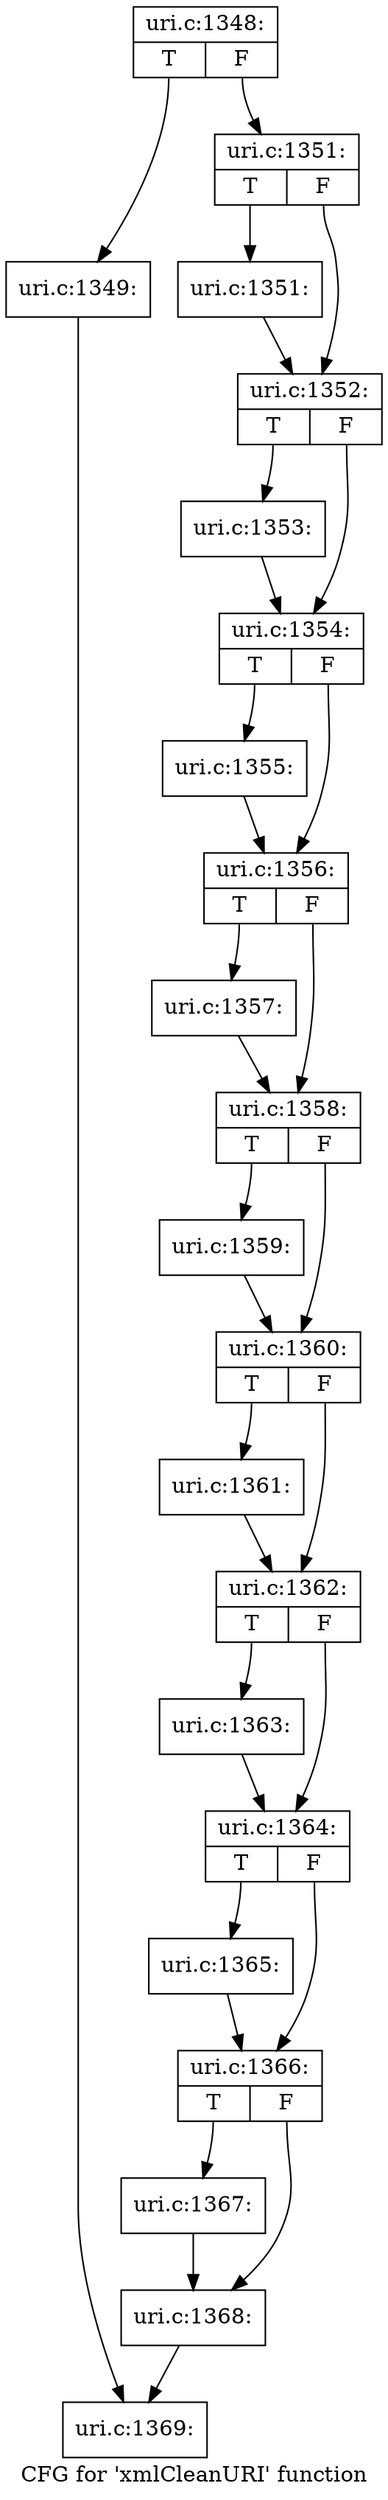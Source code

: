 digraph "CFG for 'xmlCleanURI' function" {
	label="CFG for 'xmlCleanURI' function";

	Node0x4907740 [shape=record,label="{uri.c:1348:|{<s0>T|<s1>F}}"];
	Node0x4907740:s0 -> Node0x49088e0;
	Node0x4907740:s1 -> Node0x4907790;
	Node0x49088e0 [shape=record,label="{uri.c:1349:}"];
	Node0x49088e0 -> Node0x4907b20;
	Node0x4907790 [shape=record,label="{uri.c:1351:|{<s0>T|<s1>F}}"];
	Node0x4907790:s0 -> Node0x4907ad0;
	Node0x4907790:s1 -> Node0x490a690;
	Node0x4907ad0 [shape=record,label="{uri.c:1351:}"];
	Node0x4907ad0 -> Node0x490a690;
	Node0x490a690 [shape=record,label="{uri.c:1352:|{<s0>T|<s1>F}}"];
	Node0x490a690:s0 -> Node0x490af00;
	Node0x490a690:s1 -> Node0x490af50;
	Node0x490af00 [shape=record,label="{uri.c:1353:}"];
	Node0x490af00 -> Node0x490af50;
	Node0x490af50 [shape=record,label="{uri.c:1354:|{<s0>T|<s1>F}}"];
	Node0x490af50:s0 -> Node0x490b920;
	Node0x490af50:s1 -> Node0x490b970;
	Node0x490b920 [shape=record,label="{uri.c:1355:}"];
	Node0x490b920 -> Node0x490b970;
	Node0x490b970 [shape=record,label="{uri.c:1356:|{<s0>T|<s1>F}}"];
	Node0x490b970:s0 -> Node0x490c340;
	Node0x490b970:s1 -> Node0x490c390;
	Node0x490c340 [shape=record,label="{uri.c:1357:}"];
	Node0x490c340 -> Node0x490c390;
	Node0x490c390 [shape=record,label="{uri.c:1358:|{<s0>T|<s1>F}}"];
	Node0x490c390:s0 -> Node0x490cd60;
	Node0x490c390:s1 -> Node0x490cdb0;
	Node0x490cd60 [shape=record,label="{uri.c:1359:}"];
	Node0x490cd60 -> Node0x490cdb0;
	Node0x490cdb0 [shape=record,label="{uri.c:1360:|{<s0>T|<s1>F}}"];
	Node0x490cdb0:s0 -> Node0x490d780;
	Node0x490cdb0:s1 -> Node0x490d7d0;
	Node0x490d780 [shape=record,label="{uri.c:1361:}"];
	Node0x490d780 -> Node0x490d7d0;
	Node0x490d7d0 [shape=record,label="{uri.c:1362:|{<s0>T|<s1>F}}"];
	Node0x490d7d0:s0 -> Node0x490e1a0;
	Node0x490d7d0:s1 -> Node0x490e1f0;
	Node0x490e1a0 [shape=record,label="{uri.c:1363:}"];
	Node0x490e1a0 -> Node0x490e1f0;
	Node0x490e1f0 [shape=record,label="{uri.c:1364:|{<s0>T|<s1>F}}"];
	Node0x490e1f0:s0 -> Node0x490ebc0;
	Node0x490e1f0:s1 -> Node0x490ec10;
	Node0x490ebc0 [shape=record,label="{uri.c:1365:}"];
	Node0x490ebc0 -> Node0x490ec10;
	Node0x490ec10 [shape=record,label="{uri.c:1366:|{<s0>T|<s1>F}}"];
	Node0x490ec10:s0 -> Node0x490f5e0;
	Node0x490ec10:s1 -> Node0x490f630;
	Node0x490f5e0 [shape=record,label="{uri.c:1367:}"];
	Node0x490f5e0 -> Node0x490f630;
	Node0x490f630 [shape=record,label="{uri.c:1368:}"];
	Node0x490f630 -> Node0x4907b20;
	Node0x4907b20 [shape=record,label="{uri.c:1369:}"];
}
